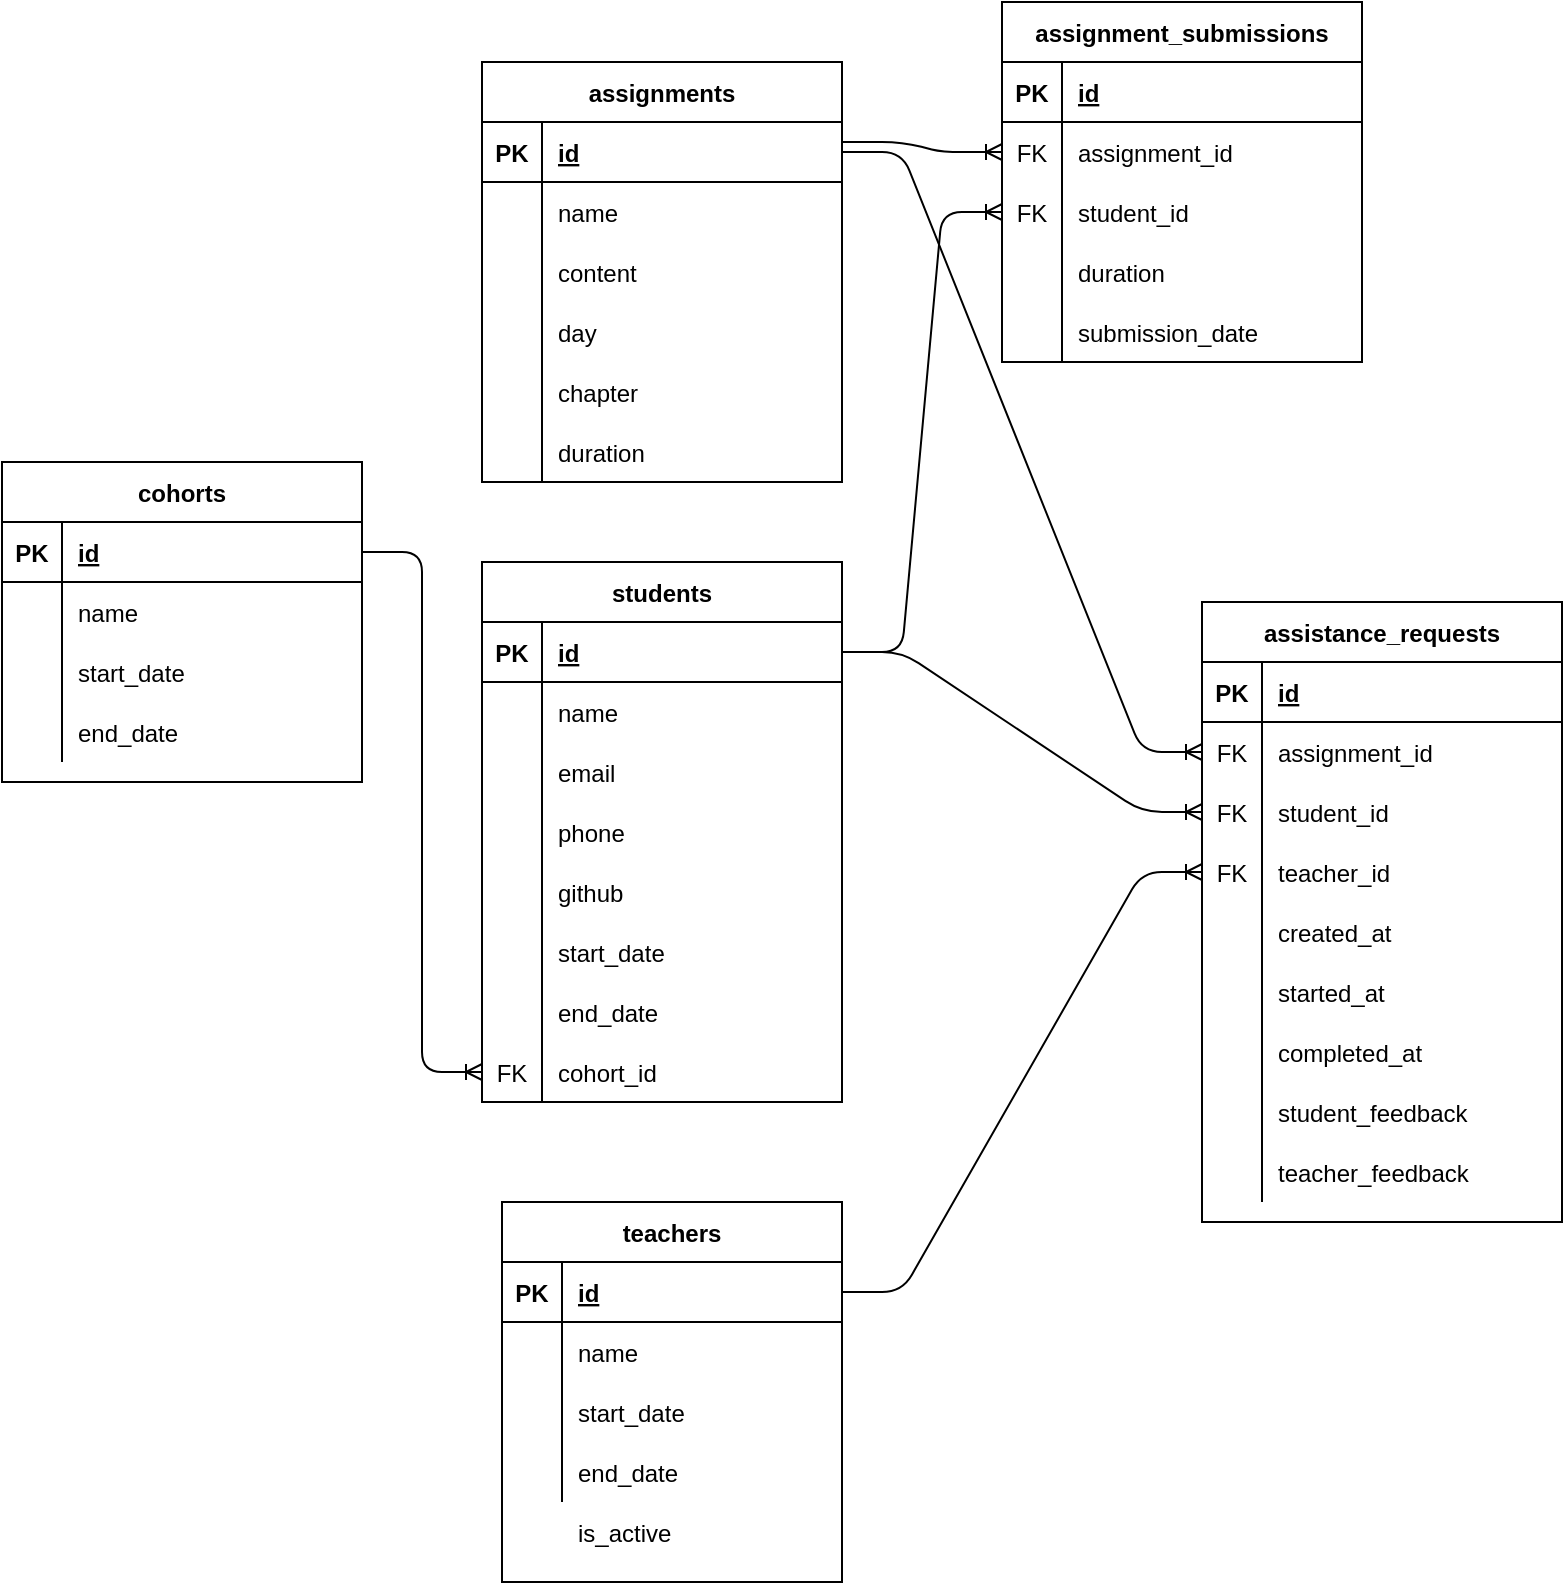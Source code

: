 <mxfile version="13.6.3" type="github">
  <diagram id="R2lEEEUBdFMjLlhIrx00" name="Page-1">
    <mxGraphModel dx="1350" dy="894" grid="1" gridSize="10" guides="1" tooltips="1" connect="1" arrows="1" fold="1" page="1" pageScale="1" pageWidth="850" pageHeight="1100" math="0" shadow="0" extFonts="Permanent Marker^https://fonts.googleapis.com/css?family=Permanent+Marker">
      <root>
        <mxCell id="0" />
        <mxCell id="1" parent="0" />
        <mxCell id="40WbT2SQPUsTxAa-zE7B-28" value="" style="edgeStyle=entityRelationEdgeStyle;fontSize=12;html=1;endArrow=ERoneToMany;exitX=1;exitY=0.5;exitDx=0;exitDy=0;entryX=0;entryY=0.5;entryDx=0;entryDy=0;" edge="1" parent="1" source="40WbT2SQPUsTxAa-zE7B-2" target="40WbT2SQPUsTxAa-zE7B-24">
          <mxGeometry width="100" height="100" relative="1" as="geometry">
            <mxPoint x="320" y="260" as="sourcePoint" />
            <mxPoint x="470" y="410" as="targetPoint" />
          </mxGeometry>
        </mxCell>
        <mxCell id="40WbT2SQPUsTxAa-zE7B-63" value="" style="edgeStyle=entityRelationEdgeStyle;fontSize=12;html=1;endArrow=ERoneToMany;exitX=1;exitY=0.5;exitDx=0;exitDy=0;entryX=0;entryY=0.5;entryDx=0;entryDy=0;" edge="1" parent="1" source="40WbT2SQPUsTxAa-zE7B-51" target="40WbT2SQPUsTxAa-zE7B-21">
          <mxGeometry width="100" height="100" relative="1" as="geometry">
            <mxPoint x="310" y="495" as="sourcePoint" />
            <mxPoint x="550" y="295" as="targetPoint" />
          </mxGeometry>
        </mxCell>
        <mxCell id="40WbT2SQPUsTxAa-zE7B-64" value="" style="group" vertex="1" connectable="0" parent="1">
          <mxGeometry x="270" y="620" width="170" height="190" as="geometry" />
        </mxCell>
        <mxCell id="40WbT2SQPUsTxAa-zE7B-27" value="is_active" style="shape=partialRectangle;connectable=0;fillColor=none;top=0;left=0;bottom=0;right=0;align=left;spacingLeft=6;overflow=hidden;" vertex="1" parent="40WbT2SQPUsTxAa-zE7B-64">
          <mxGeometry x="30" y="150" width="140" height="30" as="geometry" />
        </mxCell>
        <mxCell id="40WbT2SQPUsTxAa-zE7B-1" value="teachers" style="shape=table;startSize=30;container=1;collapsible=1;childLayout=tableLayout;fixedRows=1;rowLines=0;fontStyle=1;align=center;resizeLast=1;" vertex="1" parent="40WbT2SQPUsTxAa-zE7B-64">
          <mxGeometry width="170" height="190" as="geometry" />
        </mxCell>
        <mxCell id="40WbT2SQPUsTxAa-zE7B-2" value="" style="shape=partialRectangle;collapsible=0;dropTarget=0;pointerEvents=0;fillColor=none;top=0;left=0;bottom=1;right=0;points=[[0,0.5],[1,0.5]];portConstraint=eastwest;" vertex="1" parent="40WbT2SQPUsTxAa-zE7B-1">
          <mxGeometry y="30" width="170" height="30" as="geometry" />
        </mxCell>
        <mxCell id="40WbT2SQPUsTxAa-zE7B-3" value="PK" style="shape=partialRectangle;connectable=0;fillColor=none;top=0;left=0;bottom=0;right=0;fontStyle=1;overflow=hidden;" vertex="1" parent="40WbT2SQPUsTxAa-zE7B-2">
          <mxGeometry width="30" height="30" as="geometry" />
        </mxCell>
        <mxCell id="40WbT2SQPUsTxAa-zE7B-4" value="id" style="shape=partialRectangle;connectable=0;fillColor=none;top=0;left=0;bottom=0;right=0;align=left;spacingLeft=6;fontStyle=5;overflow=hidden;" vertex="1" parent="40WbT2SQPUsTxAa-zE7B-2">
          <mxGeometry x="30" width="140" height="30" as="geometry" />
        </mxCell>
        <mxCell id="40WbT2SQPUsTxAa-zE7B-5" value="" style="shape=partialRectangle;collapsible=0;dropTarget=0;pointerEvents=0;fillColor=none;top=0;left=0;bottom=0;right=0;points=[[0,0.5],[1,0.5]];portConstraint=eastwest;" vertex="1" parent="40WbT2SQPUsTxAa-zE7B-1">
          <mxGeometry y="60" width="170" height="30" as="geometry" />
        </mxCell>
        <mxCell id="40WbT2SQPUsTxAa-zE7B-6" value="" style="shape=partialRectangle;connectable=0;fillColor=none;top=0;left=0;bottom=0;right=0;editable=1;overflow=hidden;" vertex="1" parent="40WbT2SQPUsTxAa-zE7B-5">
          <mxGeometry width="30" height="30" as="geometry" />
        </mxCell>
        <mxCell id="40WbT2SQPUsTxAa-zE7B-7" value="name" style="shape=partialRectangle;connectable=0;fillColor=none;top=0;left=0;bottom=0;right=0;align=left;spacingLeft=6;overflow=hidden;" vertex="1" parent="40WbT2SQPUsTxAa-zE7B-5">
          <mxGeometry x="30" width="140" height="30" as="geometry" />
        </mxCell>
        <mxCell id="40WbT2SQPUsTxAa-zE7B-8" value="" style="shape=partialRectangle;collapsible=0;dropTarget=0;pointerEvents=0;fillColor=none;top=0;left=0;bottom=0;right=0;points=[[0,0.5],[1,0.5]];portConstraint=eastwest;" vertex="1" parent="40WbT2SQPUsTxAa-zE7B-1">
          <mxGeometry y="90" width="170" height="30" as="geometry" />
        </mxCell>
        <mxCell id="40WbT2SQPUsTxAa-zE7B-9" value="" style="shape=partialRectangle;connectable=0;fillColor=none;top=0;left=0;bottom=0;right=0;editable=1;overflow=hidden;" vertex="1" parent="40WbT2SQPUsTxAa-zE7B-8">
          <mxGeometry width="30" height="30" as="geometry" />
        </mxCell>
        <mxCell id="40WbT2SQPUsTxAa-zE7B-10" value="start_date" style="shape=partialRectangle;connectable=0;fillColor=none;top=0;left=0;bottom=0;right=0;align=left;spacingLeft=6;overflow=hidden;" vertex="1" parent="40WbT2SQPUsTxAa-zE7B-8">
          <mxGeometry x="30" width="140" height="30" as="geometry" />
        </mxCell>
        <mxCell id="40WbT2SQPUsTxAa-zE7B-11" value="" style="shape=partialRectangle;collapsible=0;dropTarget=0;pointerEvents=0;fillColor=none;top=0;left=0;bottom=0;right=0;points=[[0,0.5],[1,0.5]];portConstraint=eastwest;" vertex="1" parent="40WbT2SQPUsTxAa-zE7B-1">
          <mxGeometry y="120" width="170" height="30" as="geometry" />
        </mxCell>
        <mxCell id="40WbT2SQPUsTxAa-zE7B-12" value="" style="shape=partialRectangle;connectable=0;fillColor=none;top=0;left=0;bottom=0;right=0;editable=1;overflow=hidden;" vertex="1" parent="40WbT2SQPUsTxAa-zE7B-11">
          <mxGeometry width="30" height="30" as="geometry" />
        </mxCell>
        <mxCell id="40WbT2SQPUsTxAa-zE7B-13" value="end_date" style="shape=partialRectangle;connectable=0;fillColor=none;top=0;left=0;bottom=0;right=0;align=left;spacingLeft=6;overflow=hidden;" vertex="1" parent="40WbT2SQPUsTxAa-zE7B-11">
          <mxGeometry x="30" width="140" height="30" as="geometry" />
        </mxCell>
        <mxCell id="40WbT2SQPUsTxAa-zE7B-93" value="" style="edgeStyle=entityRelationEdgeStyle;fontSize=12;html=1;endArrow=ERoneToMany;entryX=0;entryY=0.5;entryDx=0;entryDy=0;exitX=1;exitY=0.5;exitDx=0;exitDy=0;" edge="1" parent="1" source="40WbT2SQPUsTxAa-zE7B-79" target="40WbT2SQPUsTxAa-zE7B-75">
          <mxGeometry width="100" height="100" relative="1" as="geometry">
            <mxPoint x="280" y="130" as="sourcePoint" />
            <mxPoint x="380" y="30" as="targetPoint" />
          </mxGeometry>
        </mxCell>
        <mxCell id="40WbT2SQPUsTxAa-zE7B-118" value="" style="edgeStyle=entityRelationEdgeStyle;fontSize=12;html=1;endArrow=ERoneToMany;entryX=0;entryY=0.5;entryDx=0;entryDy=0;exitX=1;exitY=0.5;exitDx=0;exitDy=0;" edge="1" parent="1" source="40WbT2SQPUsTxAa-zE7B-96" target="40WbT2SQPUsTxAa-zE7B-18">
          <mxGeometry width="100" height="100" relative="1" as="geometry">
            <mxPoint x="240" y="160" as="sourcePoint" />
            <mxPoint x="340" y="60" as="targetPoint" />
          </mxGeometry>
        </mxCell>
        <mxCell id="40WbT2SQPUsTxAa-zE7B-136" value="" style="edgeStyle=entityRelationEdgeStyle;fontSize=12;html=1;endArrow=ERoneToMany;entryX=0;entryY=0.5;entryDx=0;entryDy=0;exitX=1;exitY=0.333;exitDx=0;exitDy=0;exitPerimeter=0;" edge="1" parent="1" source="40WbT2SQPUsTxAa-zE7B-96" target="40WbT2SQPUsTxAa-zE7B-123">
          <mxGeometry width="100" height="100" relative="1" as="geometry">
            <mxPoint x="245" y="80" as="sourcePoint" />
            <mxPoint x="440" y="120" as="targetPoint" />
          </mxGeometry>
        </mxCell>
        <mxCell id="40WbT2SQPUsTxAa-zE7B-119" value="assignment_submissions" style="shape=table;startSize=30;container=1;collapsible=1;childLayout=tableLayout;fixedRows=1;rowLines=0;fontStyle=1;align=center;resizeLast=1;" vertex="1" parent="1">
          <mxGeometry x="520" y="20" width="180" height="180" as="geometry" />
        </mxCell>
        <mxCell id="40WbT2SQPUsTxAa-zE7B-120" value="" style="shape=partialRectangle;collapsible=0;dropTarget=0;pointerEvents=0;fillColor=none;top=0;left=0;bottom=1;right=0;points=[[0,0.5],[1,0.5]];portConstraint=eastwest;" vertex="1" parent="40WbT2SQPUsTxAa-zE7B-119">
          <mxGeometry y="30" width="180" height="30" as="geometry" />
        </mxCell>
        <mxCell id="40WbT2SQPUsTxAa-zE7B-121" value="PK" style="shape=partialRectangle;connectable=0;fillColor=none;top=0;left=0;bottom=0;right=0;fontStyle=1;overflow=hidden;" vertex="1" parent="40WbT2SQPUsTxAa-zE7B-120">
          <mxGeometry width="30" height="30" as="geometry" />
        </mxCell>
        <mxCell id="40WbT2SQPUsTxAa-zE7B-122" value="id" style="shape=partialRectangle;connectable=0;fillColor=none;top=0;left=0;bottom=0;right=0;align=left;spacingLeft=6;fontStyle=5;overflow=hidden;" vertex="1" parent="40WbT2SQPUsTxAa-zE7B-120">
          <mxGeometry x="30" width="150" height="30" as="geometry" />
        </mxCell>
        <mxCell id="40WbT2SQPUsTxAa-zE7B-123" value="" style="shape=partialRectangle;collapsible=0;dropTarget=0;pointerEvents=0;fillColor=none;top=0;left=0;bottom=0;right=0;points=[[0,0.5],[1,0.5]];portConstraint=eastwest;" vertex="1" parent="40WbT2SQPUsTxAa-zE7B-119">
          <mxGeometry y="60" width="180" height="30" as="geometry" />
        </mxCell>
        <mxCell id="40WbT2SQPUsTxAa-zE7B-124" value="FK" style="shape=partialRectangle;connectable=0;fillColor=none;top=0;left=0;bottom=0;right=0;editable=1;overflow=hidden;" vertex="1" parent="40WbT2SQPUsTxAa-zE7B-123">
          <mxGeometry width="30" height="30" as="geometry" />
        </mxCell>
        <mxCell id="40WbT2SQPUsTxAa-zE7B-125" value="assignment_id" style="shape=partialRectangle;connectable=0;fillColor=none;top=0;left=0;bottom=0;right=0;align=left;spacingLeft=6;overflow=hidden;" vertex="1" parent="40WbT2SQPUsTxAa-zE7B-123">
          <mxGeometry x="30" width="150" height="30" as="geometry" />
        </mxCell>
        <mxCell id="40WbT2SQPUsTxAa-zE7B-126" value="" style="shape=partialRectangle;collapsible=0;dropTarget=0;pointerEvents=0;fillColor=none;top=0;left=0;bottom=0;right=0;points=[[0,0.5],[1,0.5]];portConstraint=eastwest;" vertex="1" parent="40WbT2SQPUsTxAa-zE7B-119">
          <mxGeometry y="90" width="180" height="30" as="geometry" />
        </mxCell>
        <mxCell id="40WbT2SQPUsTxAa-zE7B-127" value="FK" style="shape=partialRectangle;connectable=0;fillColor=none;top=0;left=0;bottom=0;right=0;editable=1;overflow=hidden;" vertex="1" parent="40WbT2SQPUsTxAa-zE7B-126">
          <mxGeometry width="30" height="30" as="geometry" />
        </mxCell>
        <mxCell id="40WbT2SQPUsTxAa-zE7B-128" value="student_id" style="shape=partialRectangle;connectable=0;fillColor=none;top=0;left=0;bottom=0;right=0;align=left;spacingLeft=6;overflow=hidden;" vertex="1" parent="40WbT2SQPUsTxAa-zE7B-126">
          <mxGeometry x="30" width="150" height="30" as="geometry" />
        </mxCell>
        <mxCell id="40WbT2SQPUsTxAa-zE7B-129" value="" style="shape=partialRectangle;collapsible=0;dropTarget=0;pointerEvents=0;fillColor=none;top=0;left=0;bottom=0;right=0;points=[[0,0.5],[1,0.5]];portConstraint=eastwest;" vertex="1" parent="40WbT2SQPUsTxAa-zE7B-119">
          <mxGeometry y="120" width="180" height="30" as="geometry" />
        </mxCell>
        <mxCell id="40WbT2SQPUsTxAa-zE7B-130" value="" style="shape=partialRectangle;connectable=0;fillColor=none;top=0;left=0;bottom=0;right=0;editable=1;overflow=hidden;" vertex="1" parent="40WbT2SQPUsTxAa-zE7B-129">
          <mxGeometry width="30" height="30" as="geometry" />
        </mxCell>
        <mxCell id="40WbT2SQPUsTxAa-zE7B-131" value="duration" style="shape=partialRectangle;connectable=0;fillColor=none;top=0;left=0;bottom=0;right=0;align=left;spacingLeft=6;overflow=hidden;" vertex="1" parent="40WbT2SQPUsTxAa-zE7B-129">
          <mxGeometry x="30" width="150" height="30" as="geometry" />
        </mxCell>
        <mxCell id="40WbT2SQPUsTxAa-zE7B-132" value="" style="shape=partialRectangle;collapsible=0;dropTarget=0;pointerEvents=0;fillColor=none;top=0;left=0;bottom=0;right=0;points=[[0,0.5],[1,0.5]];portConstraint=eastwest;" vertex="1" parent="40WbT2SQPUsTxAa-zE7B-119">
          <mxGeometry y="150" width="180" height="30" as="geometry" />
        </mxCell>
        <mxCell id="40WbT2SQPUsTxAa-zE7B-133" value="" style="shape=partialRectangle;connectable=0;fillColor=none;top=0;left=0;bottom=0;right=0;editable=1;overflow=hidden;" vertex="1" parent="40WbT2SQPUsTxAa-zE7B-132">
          <mxGeometry width="30" height="30" as="geometry" />
        </mxCell>
        <mxCell id="40WbT2SQPUsTxAa-zE7B-134" value="submission_date" style="shape=partialRectangle;connectable=0;fillColor=none;top=0;left=0;bottom=0;right=0;align=left;spacingLeft=6;overflow=hidden;" vertex="1" parent="40WbT2SQPUsTxAa-zE7B-132">
          <mxGeometry x="30" width="150" height="30" as="geometry" />
        </mxCell>
        <mxCell id="40WbT2SQPUsTxAa-zE7B-138" value="" style="edgeStyle=entityRelationEdgeStyle;fontSize=12;html=1;endArrow=ERoneToMany;entryX=0;entryY=0.5;entryDx=0;entryDy=0;exitX=1;exitY=0.5;exitDx=0;exitDy=0;" edge="1" parent="1" source="40WbT2SQPUsTxAa-zE7B-51" target="40WbT2SQPUsTxAa-zE7B-126">
          <mxGeometry width="100" height="100" relative="1" as="geometry">
            <mxPoint x="420" y="230" as="sourcePoint" />
            <mxPoint x="520" y="130" as="targetPoint" />
          </mxGeometry>
        </mxCell>
        <mxCell id="40WbT2SQPUsTxAa-zE7B-14" value="assistance_requests" style="shape=table;startSize=30;container=1;collapsible=1;childLayout=tableLayout;fixedRows=1;rowLines=0;fontStyle=1;align=center;resizeLast=1;" vertex="1" parent="1">
          <mxGeometry x="620" y="320" width="180" height="310" as="geometry" />
        </mxCell>
        <mxCell id="40WbT2SQPUsTxAa-zE7B-15" value="" style="shape=partialRectangle;collapsible=0;dropTarget=0;pointerEvents=0;fillColor=none;top=0;left=0;bottom=1;right=0;points=[[0,0.5],[1,0.5]];portConstraint=eastwest;" vertex="1" parent="40WbT2SQPUsTxAa-zE7B-14">
          <mxGeometry y="30" width="180" height="30" as="geometry" />
        </mxCell>
        <mxCell id="40WbT2SQPUsTxAa-zE7B-16" value="PK" style="shape=partialRectangle;connectable=0;fillColor=none;top=0;left=0;bottom=0;right=0;fontStyle=1;overflow=hidden;" vertex="1" parent="40WbT2SQPUsTxAa-zE7B-15">
          <mxGeometry width="30" height="30" as="geometry" />
        </mxCell>
        <mxCell id="40WbT2SQPUsTxAa-zE7B-17" value="id" style="shape=partialRectangle;connectable=0;fillColor=none;top=0;left=0;bottom=0;right=0;align=left;spacingLeft=6;fontStyle=5;overflow=hidden;" vertex="1" parent="40WbT2SQPUsTxAa-zE7B-15">
          <mxGeometry x="30" width="150" height="30" as="geometry" />
        </mxCell>
        <mxCell id="40WbT2SQPUsTxAa-zE7B-18" value="" style="shape=partialRectangle;collapsible=0;dropTarget=0;pointerEvents=0;fillColor=none;top=0;left=0;bottom=0;right=0;points=[[0,0.5],[1,0.5]];portConstraint=eastwest;" vertex="1" parent="40WbT2SQPUsTxAa-zE7B-14">
          <mxGeometry y="60" width="180" height="30" as="geometry" />
        </mxCell>
        <mxCell id="40WbT2SQPUsTxAa-zE7B-19" value="FK" style="shape=partialRectangle;connectable=0;fillColor=none;top=0;left=0;bottom=0;right=0;editable=1;overflow=hidden;" vertex="1" parent="40WbT2SQPUsTxAa-zE7B-18">
          <mxGeometry width="30" height="30" as="geometry" />
        </mxCell>
        <mxCell id="40WbT2SQPUsTxAa-zE7B-20" value="assignment_id" style="shape=partialRectangle;connectable=0;fillColor=none;top=0;left=0;bottom=0;right=0;align=left;spacingLeft=6;overflow=hidden;" vertex="1" parent="40WbT2SQPUsTxAa-zE7B-18">
          <mxGeometry x="30" width="150" height="30" as="geometry" />
        </mxCell>
        <mxCell id="40WbT2SQPUsTxAa-zE7B-21" value="" style="shape=partialRectangle;collapsible=0;dropTarget=0;pointerEvents=0;fillColor=none;top=0;left=0;bottom=0;right=0;points=[[0,0.5],[1,0.5]];portConstraint=eastwest;" vertex="1" parent="40WbT2SQPUsTxAa-zE7B-14">
          <mxGeometry y="90" width="180" height="30" as="geometry" />
        </mxCell>
        <mxCell id="40WbT2SQPUsTxAa-zE7B-22" value="FK" style="shape=partialRectangle;connectable=0;fillColor=none;top=0;left=0;bottom=0;right=0;editable=1;overflow=hidden;" vertex="1" parent="40WbT2SQPUsTxAa-zE7B-21">
          <mxGeometry width="30" height="30" as="geometry" />
        </mxCell>
        <mxCell id="40WbT2SQPUsTxAa-zE7B-23" value="student_id" style="shape=partialRectangle;connectable=0;fillColor=none;top=0;left=0;bottom=0;right=0;align=left;spacingLeft=6;overflow=hidden;" vertex="1" parent="40WbT2SQPUsTxAa-zE7B-21">
          <mxGeometry x="30" width="150" height="30" as="geometry" />
        </mxCell>
        <mxCell id="40WbT2SQPUsTxAa-zE7B-24" value="" style="shape=partialRectangle;collapsible=0;dropTarget=0;pointerEvents=0;fillColor=none;top=0;left=0;bottom=0;right=0;points=[[0,0.5],[1,0.5]];portConstraint=eastwest;" vertex="1" parent="40WbT2SQPUsTxAa-zE7B-14">
          <mxGeometry y="120" width="180" height="30" as="geometry" />
        </mxCell>
        <mxCell id="40WbT2SQPUsTxAa-zE7B-25" value="FK" style="shape=partialRectangle;connectable=0;fillColor=none;top=0;left=0;bottom=0;right=0;editable=1;overflow=hidden;" vertex="1" parent="40WbT2SQPUsTxAa-zE7B-24">
          <mxGeometry width="30" height="30" as="geometry" />
        </mxCell>
        <mxCell id="40WbT2SQPUsTxAa-zE7B-26" value="teacher_id" style="shape=partialRectangle;connectable=0;fillColor=none;top=0;left=0;bottom=0;right=0;align=left;spacingLeft=6;overflow=hidden;" vertex="1" parent="40WbT2SQPUsTxAa-zE7B-24">
          <mxGeometry x="30" width="150" height="30" as="geometry" />
        </mxCell>
        <mxCell id="40WbT2SQPUsTxAa-zE7B-32" value="" style="shape=partialRectangle;collapsible=0;dropTarget=0;pointerEvents=0;fillColor=none;top=0;left=0;bottom=0;right=0;points=[[0,0.5],[1,0.5]];portConstraint=eastwest;" vertex="1" parent="40WbT2SQPUsTxAa-zE7B-14">
          <mxGeometry y="150" width="180" height="30" as="geometry" />
        </mxCell>
        <mxCell id="40WbT2SQPUsTxAa-zE7B-33" value="" style="shape=partialRectangle;connectable=0;fillColor=none;top=0;left=0;bottom=0;right=0;editable=1;overflow=hidden;" vertex="1" parent="40WbT2SQPUsTxAa-zE7B-32">
          <mxGeometry width="30" height="30" as="geometry" />
        </mxCell>
        <mxCell id="40WbT2SQPUsTxAa-zE7B-34" value="created_at" style="shape=partialRectangle;connectable=0;fillColor=none;top=0;left=0;bottom=0;right=0;align=left;spacingLeft=6;overflow=hidden;" vertex="1" parent="40WbT2SQPUsTxAa-zE7B-32">
          <mxGeometry x="30" width="150" height="30" as="geometry" />
        </mxCell>
        <mxCell id="40WbT2SQPUsTxAa-zE7B-35" value="" style="shape=partialRectangle;collapsible=0;dropTarget=0;pointerEvents=0;fillColor=none;top=0;left=0;bottom=0;right=0;points=[[0,0.5],[1,0.5]];portConstraint=eastwest;" vertex="1" parent="40WbT2SQPUsTxAa-zE7B-14">
          <mxGeometry y="180" width="180" height="30" as="geometry" />
        </mxCell>
        <mxCell id="40WbT2SQPUsTxAa-zE7B-36" value="" style="shape=partialRectangle;connectable=0;fillColor=none;top=0;left=0;bottom=0;right=0;editable=1;overflow=hidden;" vertex="1" parent="40WbT2SQPUsTxAa-zE7B-35">
          <mxGeometry width="30" height="30" as="geometry" />
        </mxCell>
        <mxCell id="40WbT2SQPUsTxAa-zE7B-37" value="started_at" style="shape=partialRectangle;connectable=0;fillColor=none;top=0;left=0;bottom=0;right=0;align=left;spacingLeft=6;overflow=hidden;" vertex="1" parent="40WbT2SQPUsTxAa-zE7B-35">
          <mxGeometry x="30" width="150" height="30" as="geometry" />
        </mxCell>
        <mxCell id="40WbT2SQPUsTxAa-zE7B-38" value="" style="shape=partialRectangle;collapsible=0;dropTarget=0;pointerEvents=0;fillColor=none;top=0;left=0;bottom=0;right=0;points=[[0,0.5],[1,0.5]];portConstraint=eastwest;" vertex="1" parent="40WbT2SQPUsTxAa-zE7B-14">
          <mxGeometry y="210" width="180" height="30" as="geometry" />
        </mxCell>
        <mxCell id="40WbT2SQPUsTxAa-zE7B-39" value="" style="shape=partialRectangle;connectable=0;fillColor=none;top=0;left=0;bottom=0;right=0;editable=1;overflow=hidden;" vertex="1" parent="40WbT2SQPUsTxAa-zE7B-38">
          <mxGeometry width="30" height="30" as="geometry" />
        </mxCell>
        <mxCell id="40WbT2SQPUsTxAa-zE7B-40" value="completed_at" style="shape=partialRectangle;connectable=0;fillColor=none;top=0;left=0;bottom=0;right=0;align=left;spacingLeft=6;overflow=hidden;" vertex="1" parent="40WbT2SQPUsTxAa-zE7B-38">
          <mxGeometry x="30" width="150" height="30" as="geometry" />
        </mxCell>
        <mxCell id="40WbT2SQPUsTxAa-zE7B-41" value="" style="shape=partialRectangle;collapsible=0;dropTarget=0;pointerEvents=0;fillColor=none;top=0;left=0;bottom=0;right=0;points=[[0,0.5],[1,0.5]];portConstraint=eastwest;" vertex="1" parent="40WbT2SQPUsTxAa-zE7B-14">
          <mxGeometry y="240" width="180" height="30" as="geometry" />
        </mxCell>
        <mxCell id="40WbT2SQPUsTxAa-zE7B-42" value="" style="shape=partialRectangle;connectable=0;fillColor=none;top=0;left=0;bottom=0;right=0;editable=1;overflow=hidden;" vertex="1" parent="40WbT2SQPUsTxAa-zE7B-41">
          <mxGeometry width="30" height="30" as="geometry" />
        </mxCell>
        <mxCell id="40WbT2SQPUsTxAa-zE7B-43" value="student_feedback" style="shape=partialRectangle;connectable=0;fillColor=none;top=0;left=0;bottom=0;right=0;align=left;spacingLeft=6;overflow=hidden;" vertex="1" parent="40WbT2SQPUsTxAa-zE7B-41">
          <mxGeometry x="30" width="150" height="30" as="geometry" />
        </mxCell>
        <mxCell id="40WbT2SQPUsTxAa-zE7B-44" value="" style="shape=partialRectangle;collapsible=0;dropTarget=0;pointerEvents=0;fillColor=none;top=0;left=0;bottom=0;right=0;points=[[0,0.5],[1,0.5]];portConstraint=eastwest;" vertex="1" parent="40WbT2SQPUsTxAa-zE7B-14">
          <mxGeometry y="270" width="180" height="30" as="geometry" />
        </mxCell>
        <mxCell id="40WbT2SQPUsTxAa-zE7B-45" value="" style="shape=partialRectangle;connectable=0;fillColor=none;top=0;left=0;bottom=0;right=0;editable=1;overflow=hidden;" vertex="1" parent="40WbT2SQPUsTxAa-zE7B-44">
          <mxGeometry width="30" height="30" as="geometry" />
        </mxCell>
        <mxCell id="40WbT2SQPUsTxAa-zE7B-46" value="teacher_feedback" style="shape=partialRectangle;connectable=0;fillColor=none;top=0;left=0;bottom=0;right=0;align=left;spacingLeft=6;overflow=hidden;" vertex="1" parent="40WbT2SQPUsTxAa-zE7B-44">
          <mxGeometry x="30" width="150" height="30" as="geometry" />
        </mxCell>
        <mxCell id="40WbT2SQPUsTxAa-zE7B-95" value="assignments" style="shape=table;startSize=30;container=1;collapsible=1;childLayout=tableLayout;fixedRows=1;rowLines=0;fontStyle=1;align=center;resizeLast=1;" vertex="1" parent="1">
          <mxGeometry x="260" y="50" width="180" height="210" as="geometry" />
        </mxCell>
        <mxCell id="40WbT2SQPUsTxAa-zE7B-96" value="" style="shape=partialRectangle;collapsible=0;dropTarget=0;pointerEvents=0;fillColor=none;top=0;left=0;bottom=1;right=0;points=[[0,0.5],[1,0.5]];portConstraint=eastwest;" vertex="1" parent="40WbT2SQPUsTxAa-zE7B-95">
          <mxGeometry y="30" width="180" height="30" as="geometry" />
        </mxCell>
        <mxCell id="40WbT2SQPUsTxAa-zE7B-97" value="PK" style="shape=partialRectangle;connectable=0;fillColor=none;top=0;left=0;bottom=0;right=0;fontStyle=1;overflow=hidden;" vertex="1" parent="40WbT2SQPUsTxAa-zE7B-96">
          <mxGeometry width="30" height="30" as="geometry" />
        </mxCell>
        <mxCell id="40WbT2SQPUsTxAa-zE7B-98" value="id" style="shape=partialRectangle;connectable=0;fillColor=none;top=0;left=0;bottom=0;right=0;align=left;spacingLeft=6;fontStyle=5;overflow=hidden;" vertex="1" parent="40WbT2SQPUsTxAa-zE7B-96">
          <mxGeometry x="30" width="150" height="30" as="geometry" />
        </mxCell>
        <mxCell id="40WbT2SQPUsTxAa-zE7B-99" value="" style="shape=partialRectangle;collapsible=0;dropTarget=0;pointerEvents=0;fillColor=none;top=0;left=0;bottom=0;right=0;points=[[0,0.5],[1,0.5]];portConstraint=eastwest;" vertex="1" parent="40WbT2SQPUsTxAa-zE7B-95">
          <mxGeometry y="60" width="180" height="30" as="geometry" />
        </mxCell>
        <mxCell id="40WbT2SQPUsTxAa-zE7B-100" value="" style="shape=partialRectangle;connectable=0;fillColor=none;top=0;left=0;bottom=0;right=0;editable=1;overflow=hidden;" vertex="1" parent="40WbT2SQPUsTxAa-zE7B-99">
          <mxGeometry width="30" height="30" as="geometry" />
        </mxCell>
        <mxCell id="40WbT2SQPUsTxAa-zE7B-101" value="name" style="shape=partialRectangle;connectable=0;fillColor=none;top=0;left=0;bottom=0;right=0;align=left;spacingLeft=6;overflow=hidden;" vertex="1" parent="40WbT2SQPUsTxAa-zE7B-99">
          <mxGeometry x="30" width="150" height="30" as="geometry" />
        </mxCell>
        <mxCell id="40WbT2SQPUsTxAa-zE7B-102" value="" style="shape=partialRectangle;collapsible=0;dropTarget=0;pointerEvents=0;fillColor=none;top=0;left=0;bottom=0;right=0;points=[[0,0.5],[1,0.5]];portConstraint=eastwest;" vertex="1" parent="40WbT2SQPUsTxAa-zE7B-95">
          <mxGeometry y="90" width="180" height="30" as="geometry" />
        </mxCell>
        <mxCell id="40WbT2SQPUsTxAa-zE7B-103" value="" style="shape=partialRectangle;connectable=0;fillColor=none;top=0;left=0;bottom=0;right=0;editable=1;overflow=hidden;" vertex="1" parent="40WbT2SQPUsTxAa-zE7B-102">
          <mxGeometry width="30" height="30" as="geometry" />
        </mxCell>
        <mxCell id="40WbT2SQPUsTxAa-zE7B-104" value="content" style="shape=partialRectangle;connectable=0;fillColor=none;top=0;left=0;bottom=0;right=0;align=left;spacingLeft=6;overflow=hidden;" vertex="1" parent="40WbT2SQPUsTxAa-zE7B-102">
          <mxGeometry x="30" width="150" height="30" as="geometry" />
        </mxCell>
        <mxCell id="40WbT2SQPUsTxAa-zE7B-105" value="" style="shape=partialRectangle;collapsible=0;dropTarget=0;pointerEvents=0;fillColor=none;top=0;left=0;bottom=0;right=0;points=[[0,0.5],[1,0.5]];portConstraint=eastwest;" vertex="1" parent="40WbT2SQPUsTxAa-zE7B-95">
          <mxGeometry y="120" width="180" height="30" as="geometry" />
        </mxCell>
        <mxCell id="40WbT2SQPUsTxAa-zE7B-106" value="" style="shape=partialRectangle;connectable=0;fillColor=none;top=0;left=0;bottom=0;right=0;editable=1;overflow=hidden;" vertex="1" parent="40WbT2SQPUsTxAa-zE7B-105">
          <mxGeometry width="30" height="30" as="geometry" />
        </mxCell>
        <mxCell id="40WbT2SQPUsTxAa-zE7B-107" value="day" style="shape=partialRectangle;connectable=0;fillColor=none;top=0;left=0;bottom=0;right=0;align=left;spacingLeft=6;overflow=hidden;" vertex="1" parent="40WbT2SQPUsTxAa-zE7B-105">
          <mxGeometry x="30" width="150" height="30" as="geometry" />
        </mxCell>
        <mxCell id="40WbT2SQPUsTxAa-zE7B-109" value="" style="shape=partialRectangle;collapsible=0;dropTarget=0;pointerEvents=0;fillColor=none;top=0;left=0;bottom=0;right=0;points=[[0,0.5],[1,0.5]];portConstraint=eastwest;" vertex="1" parent="40WbT2SQPUsTxAa-zE7B-95">
          <mxGeometry y="150" width="180" height="30" as="geometry" />
        </mxCell>
        <mxCell id="40WbT2SQPUsTxAa-zE7B-110" value="" style="shape=partialRectangle;connectable=0;fillColor=none;top=0;left=0;bottom=0;right=0;editable=1;overflow=hidden;" vertex="1" parent="40WbT2SQPUsTxAa-zE7B-109">
          <mxGeometry width="30" height="30" as="geometry" />
        </mxCell>
        <mxCell id="40WbT2SQPUsTxAa-zE7B-111" value="chapter" style="shape=partialRectangle;connectable=0;fillColor=none;top=0;left=0;bottom=0;right=0;align=left;spacingLeft=6;overflow=hidden;" vertex="1" parent="40WbT2SQPUsTxAa-zE7B-109">
          <mxGeometry x="30" width="150" height="30" as="geometry" />
        </mxCell>
        <mxCell id="40WbT2SQPUsTxAa-zE7B-112" value="" style="shape=partialRectangle;collapsible=0;dropTarget=0;pointerEvents=0;fillColor=none;top=0;left=0;bottom=0;right=0;points=[[0,0.5],[1,0.5]];portConstraint=eastwest;" vertex="1" parent="40WbT2SQPUsTxAa-zE7B-95">
          <mxGeometry y="180" width="180" height="30" as="geometry" />
        </mxCell>
        <mxCell id="40WbT2SQPUsTxAa-zE7B-113" value="" style="shape=partialRectangle;connectable=0;fillColor=none;top=0;left=0;bottom=0;right=0;editable=1;overflow=hidden;" vertex="1" parent="40WbT2SQPUsTxAa-zE7B-112">
          <mxGeometry width="30" height="30" as="geometry" />
        </mxCell>
        <mxCell id="40WbT2SQPUsTxAa-zE7B-114" value="duration" style="shape=partialRectangle;connectable=0;fillColor=none;top=0;left=0;bottom=0;right=0;align=left;spacingLeft=6;overflow=hidden;" vertex="1" parent="40WbT2SQPUsTxAa-zE7B-112">
          <mxGeometry x="30" width="150" height="30" as="geometry" />
        </mxCell>
        <mxCell id="40WbT2SQPUsTxAa-zE7B-50" value="students" style="shape=table;startSize=30;container=1;collapsible=1;childLayout=tableLayout;fixedRows=1;rowLines=0;fontStyle=1;align=center;resizeLast=1;" vertex="1" parent="1">
          <mxGeometry x="260" y="300" width="180" height="270" as="geometry" />
        </mxCell>
        <mxCell id="40WbT2SQPUsTxAa-zE7B-51" value="" style="shape=partialRectangle;collapsible=0;dropTarget=0;pointerEvents=0;fillColor=none;top=0;left=0;bottom=1;right=0;points=[[0,0.5],[1,0.5]];portConstraint=eastwest;" vertex="1" parent="40WbT2SQPUsTxAa-zE7B-50">
          <mxGeometry y="30" width="180" height="30" as="geometry" />
        </mxCell>
        <mxCell id="40WbT2SQPUsTxAa-zE7B-52" value="PK" style="shape=partialRectangle;connectable=0;fillColor=none;top=0;left=0;bottom=0;right=0;fontStyle=1;overflow=hidden;" vertex="1" parent="40WbT2SQPUsTxAa-zE7B-51">
          <mxGeometry width="30" height="30" as="geometry" />
        </mxCell>
        <mxCell id="40WbT2SQPUsTxAa-zE7B-53" value="id" style="shape=partialRectangle;connectable=0;fillColor=none;top=0;left=0;bottom=0;right=0;align=left;spacingLeft=6;fontStyle=5;overflow=hidden;" vertex="1" parent="40WbT2SQPUsTxAa-zE7B-51">
          <mxGeometry x="30" width="150" height="30" as="geometry" />
        </mxCell>
        <mxCell id="40WbT2SQPUsTxAa-zE7B-54" value="" style="shape=partialRectangle;collapsible=0;dropTarget=0;pointerEvents=0;fillColor=none;top=0;left=0;bottom=0;right=0;points=[[0,0.5],[1,0.5]];portConstraint=eastwest;" vertex="1" parent="40WbT2SQPUsTxAa-zE7B-50">
          <mxGeometry y="60" width="180" height="30" as="geometry" />
        </mxCell>
        <mxCell id="40WbT2SQPUsTxAa-zE7B-55" value="" style="shape=partialRectangle;connectable=0;fillColor=none;top=0;left=0;bottom=0;right=0;editable=1;overflow=hidden;" vertex="1" parent="40WbT2SQPUsTxAa-zE7B-54">
          <mxGeometry width="30" height="30" as="geometry" />
        </mxCell>
        <mxCell id="40WbT2SQPUsTxAa-zE7B-56" value="name" style="shape=partialRectangle;connectable=0;fillColor=none;top=0;left=0;bottom=0;right=0;align=left;spacingLeft=6;overflow=hidden;" vertex="1" parent="40WbT2SQPUsTxAa-zE7B-54">
          <mxGeometry x="30" width="150" height="30" as="geometry" />
        </mxCell>
        <mxCell id="40WbT2SQPUsTxAa-zE7B-57" value="" style="shape=partialRectangle;collapsible=0;dropTarget=0;pointerEvents=0;fillColor=none;top=0;left=0;bottom=0;right=0;points=[[0,0.5],[1,0.5]];portConstraint=eastwest;" vertex="1" parent="40WbT2SQPUsTxAa-zE7B-50">
          <mxGeometry y="90" width="180" height="30" as="geometry" />
        </mxCell>
        <mxCell id="40WbT2SQPUsTxAa-zE7B-58" value="" style="shape=partialRectangle;connectable=0;fillColor=none;top=0;left=0;bottom=0;right=0;editable=1;overflow=hidden;" vertex="1" parent="40WbT2SQPUsTxAa-zE7B-57">
          <mxGeometry width="30" height="30" as="geometry" />
        </mxCell>
        <mxCell id="40WbT2SQPUsTxAa-zE7B-59" value="email" style="shape=partialRectangle;connectable=0;fillColor=none;top=0;left=0;bottom=0;right=0;align=left;spacingLeft=6;overflow=hidden;" vertex="1" parent="40WbT2SQPUsTxAa-zE7B-57">
          <mxGeometry x="30" width="150" height="30" as="geometry" />
        </mxCell>
        <mxCell id="40WbT2SQPUsTxAa-zE7B-60" value="" style="shape=partialRectangle;collapsible=0;dropTarget=0;pointerEvents=0;fillColor=none;top=0;left=0;bottom=0;right=0;points=[[0,0.5],[1,0.5]];portConstraint=eastwest;" vertex="1" parent="40WbT2SQPUsTxAa-zE7B-50">
          <mxGeometry y="120" width="180" height="30" as="geometry" />
        </mxCell>
        <mxCell id="40WbT2SQPUsTxAa-zE7B-61" value="" style="shape=partialRectangle;connectable=0;fillColor=none;top=0;left=0;bottom=0;right=0;editable=1;overflow=hidden;" vertex="1" parent="40WbT2SQPUsTxAa-zE7B-60">
          <mxGeometry width="30" height="30" as="geometry" />
        </mxCell>
        <mxCell id="40WbT2SQPUsTxAa-zE7B-62" value="phone" style="shape=partialRectangle;connectable=0;fillColor=none;top=0;left=0;bottom=0;right=0;align=left;spacingLeft=6;overflow=hidden;" vertex="1" parent="40WbT2SQPUsTxAa-zE7B-60">
          <mxGeometry x="30" width="150" height="30" as="geometry" />
        </mxCell>
        <mxCell id="40WbT2SQPUsTxAa-zE7B-66" value="" style="shape=partialRectangle;collapsible=0;dropTarget=0;pointerEvents=0;fillColor=none;top=0;left=0;bottom=0;right=0;points=[[0,0.5],[1,0.5]];portConstraint=eastwest;" vertex="1" parent="40WbT2SQPUsTxAa-zE7B-50">
          <mxGeometry y="150" width="180" height="30" as="geometry" />
        </mxCell>
        <mxCell id="40WbT2SQPUsTxAa-zE7B-67" value="" style="shape=partialRectangle;connectable=0;fillColor=none;top=0;left=0;bottom=0;right=0;editable=1;overflow=hidden;" vertex="1" parent="40WbT2SQPUsTxAa-zE7B-66">
          <mxGeometry width="30" height="30" as="geometry" />
        </mxCell>
        <mxCell id="40WbT2SQPUsTxAa-zE7B-68" value="github" style="shape=partialRectangle;connectable=0;fillColor=none;top=0;left=0;bottom=0;right=0;align=left;spacingLeft=6;overflow=hidden;" vertex="1" parent="40WbT2SQPUsTxAa-zE7B-66">
          <mxGeometry x="30" width="150" height="30" as="geometry" />
        </mxCell>
        <mxCell id="40WbT2SQPUsTxAa-zE7B-69" value="" style="shape=partialRectangle;collapsible=0;dropTarget=0;pointerEvents=0;fillColor=none;top=0;left=0;bottom=0;right=0;points=[[0,0.5],[1,0.5]];portConstraint=eastwest;" vertex="1" parent="40WbT2SQPUsTxAa-zE7B-50">
          <mxGeometry y="180" width="180" height="30" as="geometry" />
        </mxCell>
        <mxCell id="40WbT2SQPUsTxAa-zE7B-70" value="" style="shape=partialRectangle;connectable=0;fillColor=none;top=0;left=0;bottom=0;right=0;editable=1;overflow=hidden;" vertex="1" parent="40WbT2SQPUsTxAa-zE7B-69">
          <mxGeometry width="30" height="30" as="geometry" />
        </mxCell>
        <mxCell id="40WbT2SQPUsTxAa-zE7B-71" value="start_date" style="shape=partialRectangle;connectable=0;fillColor=none;top=0;left=0;bottom=0;right=0;align=left;spacingLeft=6;overflow=hidden;" vertex="1" parent="40WbT2SQPUsTxAa-zE7B-69">
          <mxGeometry x="30" width="150" height="30" as="geometry" />
        </mxCell>
        <mxCell id="40WbT2SQPUsTxAa-zE7B-72" value="" style="shape=partialRectangle;collapsible=0;dropTarget=0;pointerEvents=0;fillColor=none;top=0;left=0;bottom=0;right=0;points=[[0,0.5],[1,0.5]];portConstraint=eastwest;" vertex="1" parent="40WbT2SQPUsTxAa-zE7B-50">
          <mxGeometry y="210" width="180" height="30" as="geometry" />
        </mxCell>
        <mxCell id="40WbT2SQPUsTxAa-zE7B-73" value="" style="shape=partialRectangle;connectable=0;fillColor=none;top=0;left=0;bottom=0;right=0;editable=1;overflow=hidden;" vertex="1" parent="40WbT2SQPUsTxAa-zE7B-72">
          <mxGeometry width="30" height="30" as="geometry" />
        </mxCell>
        <mxCell id="40WbT2SQPUsTxAa-zE7B-74" value="end_date" style="shape=partialRectangle;connectable=0;fillColor=none;top=0;left=0;bottom=0;right=0;align=left;spacingLeft=6;overflow=hidden;" vertex="1" parent="40WbT2SQPUsTxAa-zE7B-72">
          <mxGeometry x="30" width="150" height="30" as="geometry" />
        </mxCell>
        <mxCell id="40WbT2SQPUsTxAa-zE7B-75" value="" style="shape=partialRectangle;collapsible=0;dropTarget=0;pointerEvents=0;fillColor=none;top=0;left=0;bottom=0;right=0;points=[[0,0.5],[1,0.5]];portConstraint=eastwest;" vertex="1" parent="40WbT2SQPUsTxAa-zE7B-50">
          <mxGeometry y="240" width="180" height="30" as="geometry" />
        </mxCell>
        <mxCell id="40WbT2SQPUsTxAa-zE7B-76" value="FK" style="shape=partialRectangle;connectable=0;fillColor=none;top=0;left=0;bottom=0;right=0;editable=1;overflow=hidden;" vertex="1" parent="40WbT2SQPUsTxAa-zE7B-75">
          <mxGeometry width="30" height="30" as="geometry" />
        </mxCell>
        <mxCell id="40WbT2SQPUsTxAa-zE7B-77" value="cohort_id" style="shape=partialRectangle;connectable=0;fillColor=none;top=0;left=0;bottom=0;right=0;align=left;spacingLeft=6;overflow=hidden;" vertex="1" parent="40WbT2SQPUsTxAa-zE7B-75">
          <mxGeometry x="30" width="150" height="30" as="geometry" />
        </mxCell>
        <mxCell id="40WbT2SQPUsTxAa-zE7B-78" value="cohorts" style="shape=table;startSize=30;container=1;collapsible=1;childLayout=tableLayout;fixedRows=1;rowLines=0;fontStyle=1;align=center;resizeLast=1;" vertex="1" parent="1">
          <mxGeometry x="20" y="250" width="180" height="160" as="geometry" />
        </mxCell>
        <mxCell id="40WbT2SQPUsTxAa-zE7B-79" value="" style="shape=partialRectangle;collapsible=0;dropTarget=0;pointerEvents=0;fillColor=none;top=0;left=0;bottom=1;right=0;points=[[0,0.5],[1,0.5]];portConstraint=eastwest;" vertex="1" parent="40WbT2SQPUsTxAa-zE7B-78">
          <mxGeometry y="30" width="180" height="30" as="geometry" />
        </mxCell>
        <mxCell id="40WbT2SQPUsTxAa-zE7B-80" value="PK" style="shape=partialRectangle;connectable=0;fillColor=none;top=0;left=0;bottom=0;right=0;fontStyle=1;overflow=hidden;" vertex="1" parent="40WbT2SQPUsTxAa-zE7B-79">
          <mxGeometry width="30" height="30" as="geometry" />
        </mxCell>
        <mxCell id="40WbT2SQPUsTxAa-zE7B-81" value="id" style="shape=partialRectangle;connectable=0;fillColor=none;top=0;left=0;bottom=0;right=0;align=left;spacingLeft=6;fontStyle=5;overflow=hidden;" vertex="1" parent="40WbT2SQPUsTxAa-zE7B-79">
          <mxGeometry x="30" width="150" height="30" as="geometry" />
        </mxCell>
        <mxCell id="40WbT2SQPUsTxAa-zE7B-82" value="" style="shape=partialRectangle;collapsible=0;dropTarget=0;pointerEvents=0;fillColor=none;top=0;left=0;bottom=0;right=0;points=[[0,0.5],[1,0.5]];portConstraint=eastwest;" vertex="1" parent="40WbT2SQPUsTxAa-zE7B-78">
          <mxGeometry y="60" width="180" height="30" as="geometry" />
        </mxCell>
        <mxCell id="40WbT2SQPUsTxAa-zE7B-83" value="" style="shape=partialRectangle;connectable=0;fillColor=none;top=0;left=0;bottom=0;right=0;editable=1;overflow=hidden;" vertex="1" parent="40WbT2SQPUsTxAa-zE7B-82">
          <mxGeometry width="30" height="30" as="geometry" />
        </mxCell>
        <mxCell id="40WbT2SQPUsTxAa-zE7B-84" value="name" style="shape=partialRectangle;connectable=0;fillColor=none;top=0;left=0;bottom=0;right=0;align=left;spacingLeft=6;overflow=hidden;" vertex="1" parent="40WbT2SQPUsTxAa-zE7B-82">
          <mxGeometry x="30" width="150" height="30" as="geometry" />
        </mxCell>
        <mxCell id="40WbT2SQPUsTxAa-zE7B-85" value="" style="shape=partialRectangle;collapsible=0;dropTarget=0;pointerEvents=0;fillColor=none;top=0;left=0;bottom=0;right=0;points=[[0,0.5],[1,0.5]];portConstraint=eastwest;" vertex="1" parent="40WbT2SQPUsTxAa-zE7B-78">
          <mxGeometry y="90" width="180" height="30" as="geometry" />
        </mxCell>
        <mxCell id="40WbT2SQPUsTxAa-zE7B-86" value="" style="shape=partialRectangle;connectable=0;fillColor=none;top=0;left=0;bottom=0;right=0;editable=1;overflow=hidden;" vertex="1" parent="40WbT2SQPUsTxAa-zE7B-85">
          <mxGeometry width="30" height="30" as="geometry" />
        </mxCell>
        <mxCell id="40WbT2SQPUsTxAa-zE7B-87" value="start_date" style="shape=partialRectangle;connectable=0;fillColor=none;top=0;left=0;bottom=0;right=0;align=left;spacingLeft=6;overflow=hidden;" vertex="1" parent="40WbT2SQPUsTxAa-zE7B-85">
          <mxGeometry x="30" width="150" height="30" as="geometry" />
        </mxCell>
        <mxCell id="40WbT2SQPUsTxAa-zE7B-88" value="" style="shape=partialRectangle;collapsible=0;dropTarget=0;pointerEvents=0;fillColor=none;top=0;left=0;bottom=0;right=0;points=[[0,0.5],[1,0.5]];portConstraint=eastwest;" vertex="1" parent="40WbT2SQPUsTxAa-zE7B-78">
          <mxGeometry y="120" width="180" height="30" as="geometry" />
        </mxCell>
        <mxCell id="40WbT2SQPUsTxAa-zE7B-89" value="" style="shape=partialRectangle;connectable=0;fillColor=none;top=0;left=0;bottom=0;right=0;editable=1;overflow=hidden;" vertex="1" parent="40WbT2SQPUsTxAa-zE7B-88">
          <mxGeometry width="30" height="30" as="geometry" />
        </mxCell>
        <mxCell id="40WbT2SQPUsTxAa-zE7B-90" value="end_date" style="shape=partialRectangle;connectable=0;fillColor=none;top=0;left=0;bottom=0;right=0;align=left;spacingLeft=6;overflow=hidden;" vertex="1" parent="40WbT2SQPUsTxAa-zE7B-88">
          <mxGeometry x="30" width="150" height="30" as="geometry" />
        </mxCell>
      </root>
    </mxGraphModel>
  </diagram>
</mxfile>
